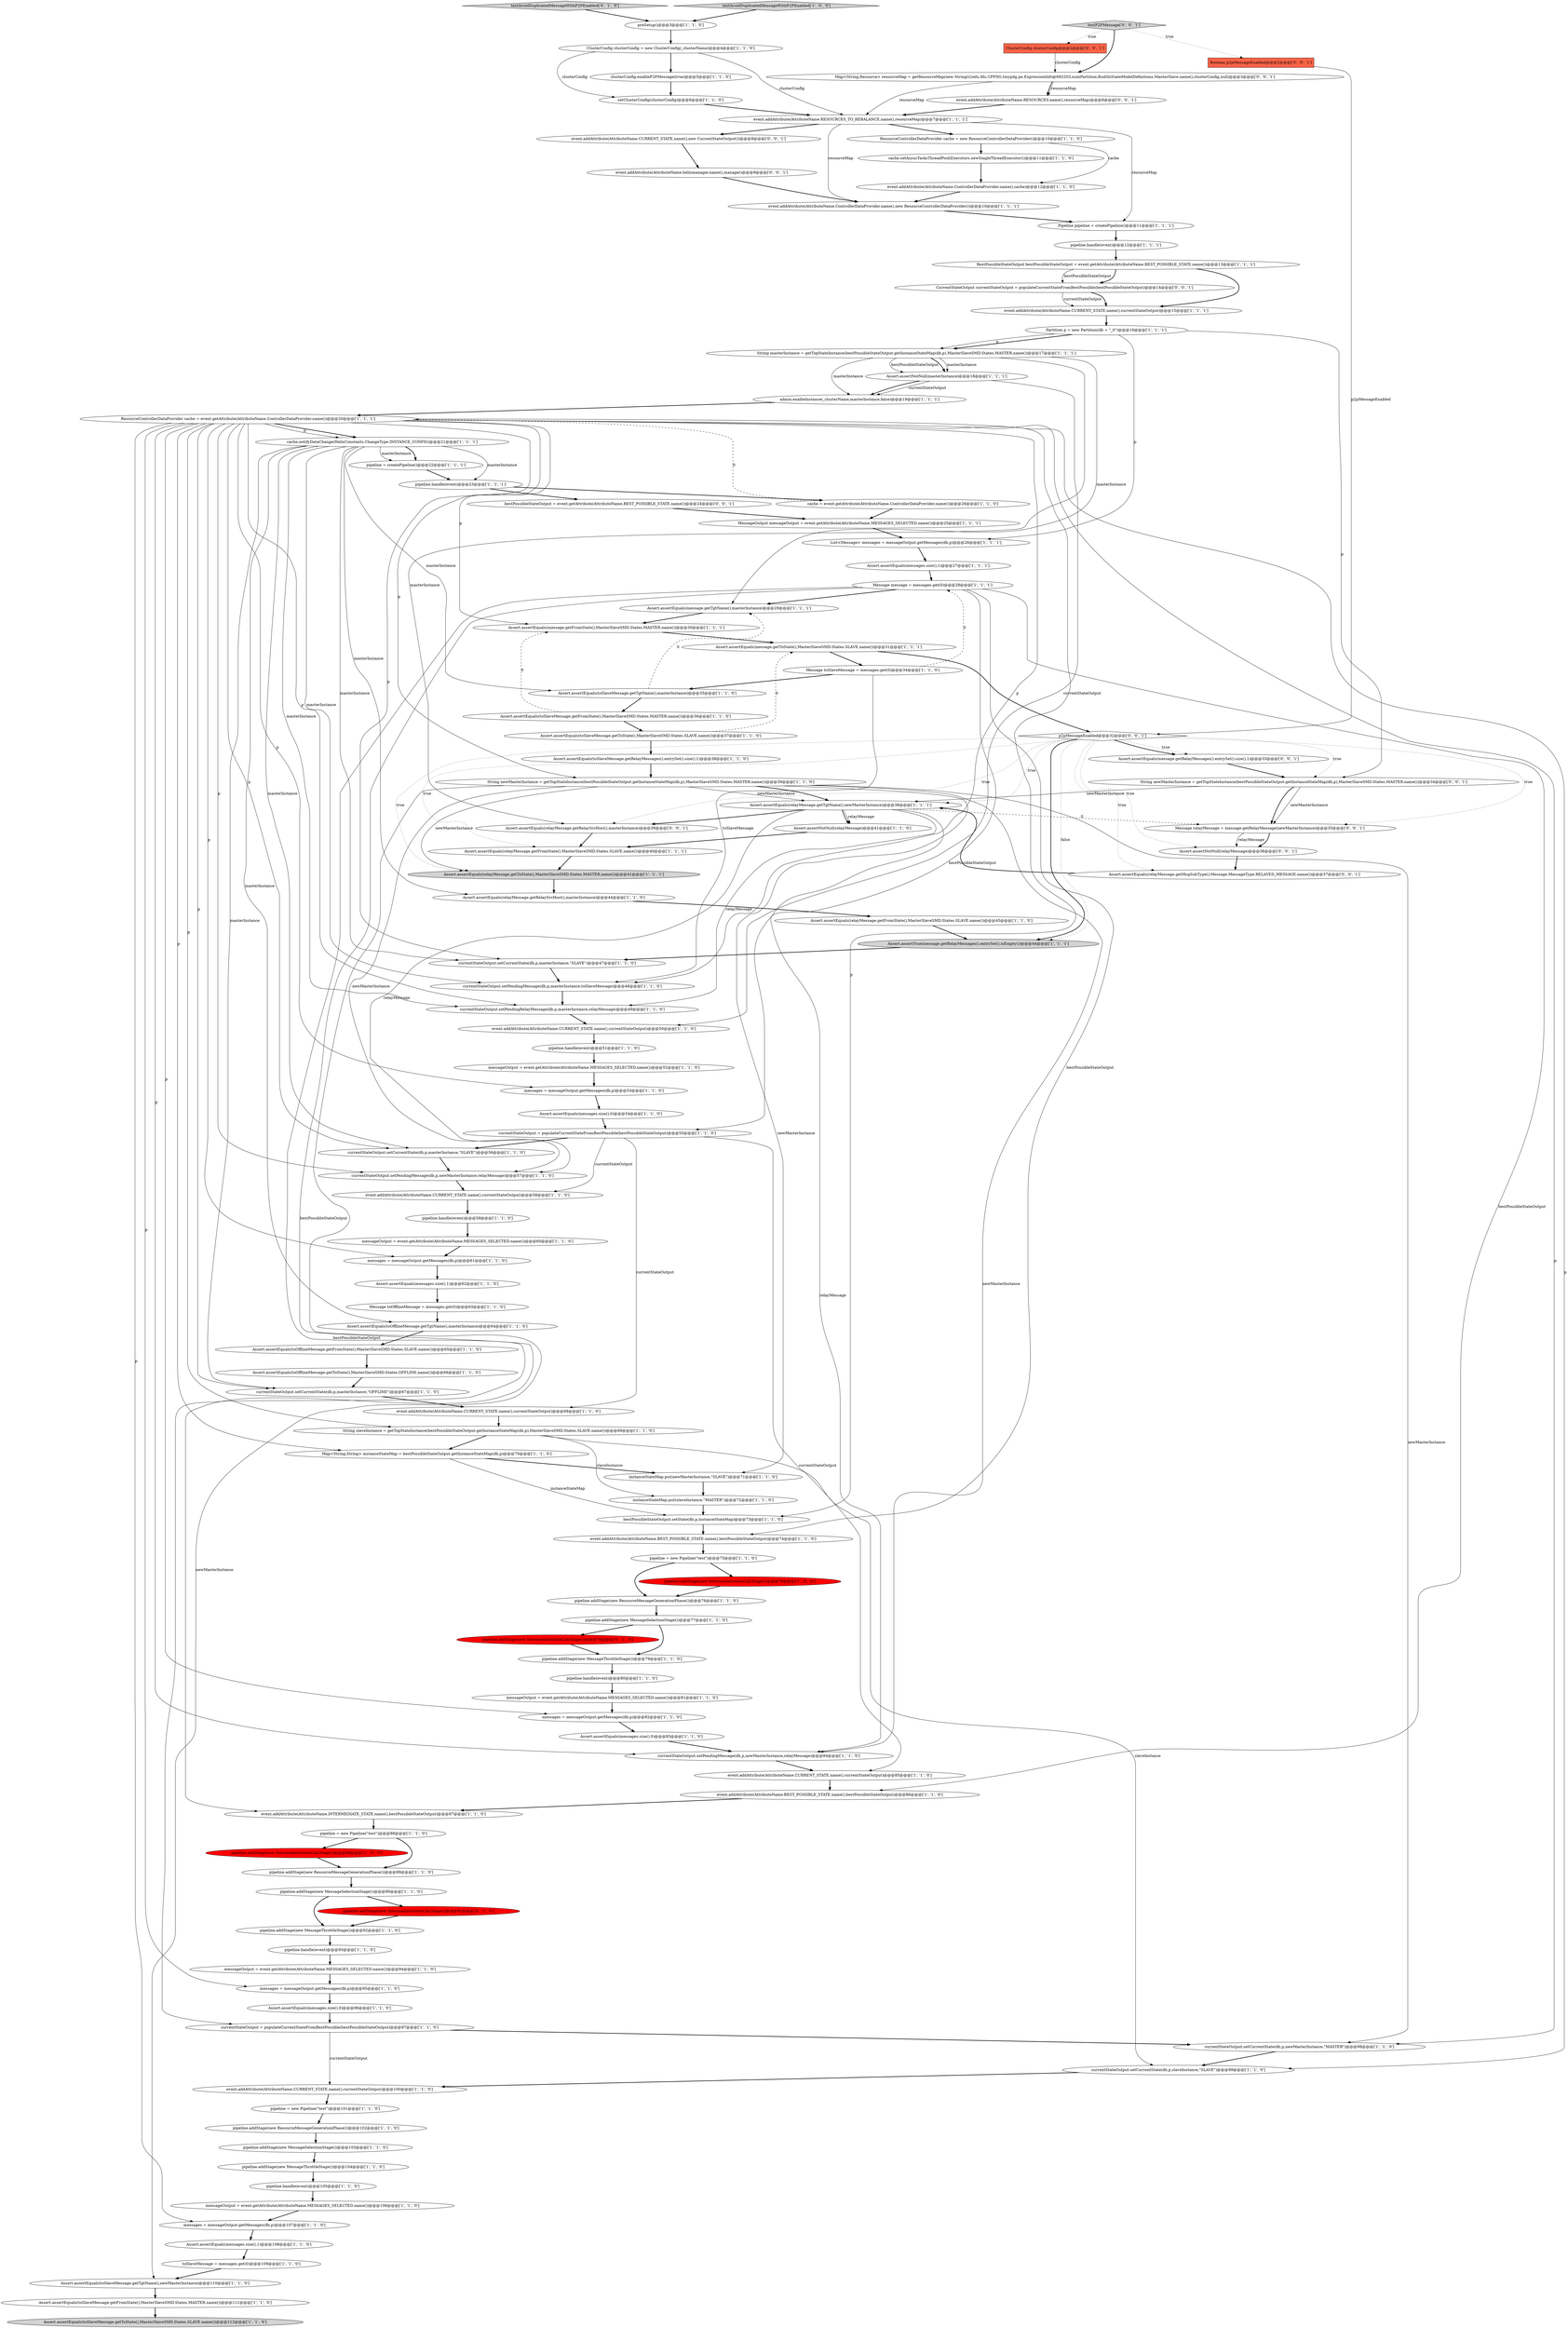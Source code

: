 digraph {
96 [style = filled, label = "pipeline.addStage(new MessageThrottleStage())@@@104@@@['1', '1', '0']", fillcolor = white, shape = ellipse image = "AAA0AAABBB1BBB"];
113 [style = filled, label = "Assert.assertEquals(relayMessage.getMsgSubType(),Message.MessageType.RELAYED_MESSAGE.name())@@@37@@@['0', '0', '1']", fillcolor = white, shape = ellipse image = "AAA0AAABBB3BBB"];
78 [style = filled, label = "Assert.assertEquals(toSlaveMessage.getToState(),MasterSlaveSMD.States.SLAVE.name())@@@112@@@['1', '1', '0']", fillcolor = lightgray, shape = ellipse image = "AAA0AAABBB1BBB"];
72 [style = filled, label = "currentStateOutput.setCurrentState(db,p,slaveInstance,\"SLAVE\")@@@99@@@['1', '1', '0']", fillcolor = white, shape = ellipse image = "AAA0AAABBB1BBB"];
91 [style = filled, label = "messages = messageOutput.getMessages(db,p)@@@82@@@['1', '1', '0']", fillcolor = white, shape = ellipse image = "AAA0AAABBB1BBB"];
18 [style = filled, label = "messages = messageOutput.getMessages(db,p)@@@53@@@['1', '1', '0']", fillcolor = white, shape = ellipse image = "AAA0AAABBB1BBB"];
92 [style = filled, label = "pipeline.addStage(new MessageThrottleStage())@@@92@@@['1', '1', '0']", fillcolor = white, shape = ellipse image = "AAA0AAABBB1BBB"];
121 [style = filled, label = "ClusterConfig clusterConfig@@@2@@@['0', '0', '1']", fillcolor = tomato, shape = box image = "AAA0AAABBB3BBB"];
104 [style = filled, label = "pipeline = new Pipeline(\"test\")@@@101@@@['1', '1', '0']", fillcolor = white, shape = ellipse image = "AAA0AAABBB1BBB"];
17 [style = filled, label = "pipeline = createPipeline()@@@22@@@['1', '1', '1']", fillcolor = white, shape = ellipse image = "AAA0AAABBB1BBB"];
25 [style = filled, label = "Assert.assertEquals(toSlaveMessage.getFromState(),MasterSlaveSMD.States.MASTER.name())@@@36@@@['1', '1', '0']", fillcolor = white, shape = ellipse image = "AAA0AAABBB1BBB"];
122 [style = filled, label = "event.addAttribute(AttributeName.RESOURCES.name(),resourceMap)@@@6@@@['0', '0', '1']", fillcolor = white, shape = ellipse image = "AAA0AAABBB3BBB"];
53 [style = filled, label = "pipeline.addStage(new MessageSelectionStage())@@@77@@@['1', '1', '0']", fillcolor = white, shape = ellipse image = "AAA0AAABBB1BBB"];
10 [style = filled, label = "messageOutput = event.getAttribute(AttributeName.MESSAGES_SELECTED.name())@@@52@@@['1', '1', '0']", fillcolor = white, shape = ellipse image = "AAA0AAABBB1BBB"];
126 [style = filled, label = "Assert.assertNotNull(relayMessage)@@@36@@@['0', '0', '1']", fillcolor = white, shape = ellipse image = "AAA0AAABBB3BBB"];
46 [style = filled, label = "Message toSlaveMessage = messages.get(0)@@@34@@@['1', '1', '0']", fillcolor = white, shape = ellipse image = "AAA0AAABBB1BBB"];
79 [style = filled, label = "pipeline.addStage(new IntermediateStateCalcStage())@@@76@@@['1', '0', '0']", fillcolor = red, shape = ellipse image = "AAA1AAABBB1BBB"];
14 [style = filled, label = "currentStateOutput.setCurrentState(db,p,newMasterInstance,\"MASTER\")@@@98@@@['1', '1', '0']", fillcolor = white, shape = ellipse image = "AAA0AAABBB1BBB"];
127 [style = filled, label = "event.addAttribute(AttributeName.CURRENT_STATE.name(),new CurrentStateOutput())@@@8@@@['0', '0', '1']", fillcolor = white, shape = ellipse image = "AAA0AAABBB3BBB"];
31 [style = filled, label = "event.addAttribute(AttributeName.CURRENT_STATE.name(),currentStateOutput)@@@15@@@['1', '1', '1']", fillcolor = white, shape = ellipse image = "AAA0AAABBB1BBB"];
6 [style = filled, label = "currentStateOutput = populateCurrentStateFromBestPossible(bestPossibleStateOutput)@@@97@@@['1', '1', '0']", fillcolor = white, shape = ellipse image = "AAA0AAABBB1BBB"];
37 [style = filled, label = "Assert.assertEquals(message.getTgtName(),masterInstance)@@@29@@@['1', '1', '1']", fillcolor = white, shape = ellipse image = "AAA0AAABBB1BBB"];
58 [style = filled, label = "Pipeline pipeline = createPipeline()@@@11@@@['1', '1', '1']", fillcolor = white, shape = ellipse image = "AAA0AAABBB1BBB"];
82 [style = filled, label = "event.addAttribute(AttributeName.CURRENT_STATE.name(),currentStateOutput)@@@50@@@['1', '1', '0']", fillcolor = white, shape = ellipse image = "AAA0AAABBB1BBB"];
55 [style = filled, label = "Assert.assertEquals(relayMessage.getToState(),MasterSlaveSMD.States.MASTER.name())@@@41@@@['1', '1', '1']", fillcolor = lightgray, shape = ellipse image = "AAA0AAABBB1BBB"];
47 [style = filled, label = "Partition p = new Partition(db + \"_0\")@@@16@@@['1', '1', '1']", fillcolor = white, shape = ellipse image = "AAA0AAABBB1BBB"];
63 [style = filled, label = "currentStateOutput.setCurrentState(db,p,masterInstance,\"SLAVE\")@@@56@@@['1', '1', '0']", fillcolor = white, shape = ellipse image = "AAA0AAABBB1BBB"];
71 [style = filled, label = "String newMasterInstance = getTopStateInstance(bestPossibleStateOutput.getInstanceStateMap(db,p),MasterSlaveSMD.States.MASTER.name())@@@39@@@['1', '1', '0']", fillcolor = white, shape = ellipse image = "AAA0AAABBB1BBB"];
111 [style = filled, label = "testAvoidDuplicatedMessageWithP2PEnabled['0', '1', '0']", fillcolor = lightgray, shape = diamond image = "AAA0AAABBB2BBB"];
50 [style = filled, label = "Assert.assertEquals(toSlaveMessage.getRelayMessages().entrySet().size(),1)@@@38@@@['1', '1', '0']", fillcolor = white, shape = ellipse image = "AAA0AAABBB1BBB"];
88 [style = filled, label = "cache = event.getAttribute(AttributeName.ControllerDataProvider.name())@@@26@@@['1', '1', '0']", fillcolor = white, shape = ellipse image = "AAA0AAABBB1BBB"];
43 [style = filled, label = "currentStateOutput.setPendingMessage(db,p,newMasterInstance,relayMessage)@@@57@@@['1', '1', '0']", fillcolor = white, shape = ellipse image = "AAA0AAABBB1BBB"];
59 [style = filled, label = "pipeline.addStage(new MessageSelectionStage())@@@103@@@['1', '1', '0']", fillcolor = white, shape = ellipse image = "AAA0AAABBB1BBB"];
39 [style = filled, label = "preSetup()@@@3@@@['1', '1', '0']", fillcolor = white, shape = ellipse image = "AAA0AAABBB1BBB"];
89 [style = filled, label = "Assert.assertEquals(relayMessage.getRelaySrcHost(),masterInstance)@@@44@@@['1', '1', '0']", fillcolor = white, shape = ellipse image = "AAA0AAABBB1BBB"];
67 [style = filled, label = "ClusterConfig clusterConfig = new ClusterConfig(_clusterName)@@@4@@@['1', '1', '0']", fillcolor = white, shape = ellipse image = "AAA0AAABBB1BBB"];
120 [style = filled, label = "Boolean p2pMessageEnabled@@@2@@@['0', '0', '1']", fillcolor = tomato, shape = box image = "AAA0AAABBB3BBB"];
65 [style = filled, label = "event.addAttribute(AttributeName.ControllerDataProvider.name(),new ResourceControllerDataProvider())@@@10@@@['1', '1', '1']", fillcolor = white, shape = ellipse image = "AAA0AAABBB1BBB"];
41 [style = filled, label = "testAvoidDuplicatedMessageWithP2PEnabled['1', '0', '0']", fillcolor = lightgray, shape = diamond image = "AAA0AAABBB1BBB"];
8 [style = filled, label = "Assert.assertEquals(toOfflineMessage.getToState(),MasterSlaveSMD.States.OFFLINE.name())@@@66@@@['1', '1', '0']", fillcolor = white, shape = ellipse image = "AAA0AAABBB1BBB"];
112 [style = filled, label = "bestPossibleStateOutput = event.getAttribute(AttributeName.BEST_POSSIBLE_STATE.name())@@@24@@@['0', '0', '1']", fillcolor = white, shape = ellipse image = "AAA0AAABBB3BBB"];
44 [style = filled, label = "Assert.assertEquals(messages.size(),1)@@@62@@@['1', '1', '0']", fillcolor = white, shape = ellipse image = "AAA0AAABBB1BBB"];
93 [style = filled, label = "pipeline.addStage(new MessageThrottleStage())@@@79@@@['1', '1', '0']", fillcolor = white, shape = ellipse image = "AAA0AAABBB1BBB"];
62 [style = filled, label = "pipeline.handle(event)@@@23@@@['1', '1', '1']", fillcolor = white, shape = ellipse image = "AAA0AAABBB1BBB"];
60 [style = filled, label = "pipeline.handle(event)@@@105@@@['1', '1', '0']", fillcolor = white, shape = ellipse image = "AAA0AAABBB1BBB"];
99 [style = filled, label = "Assert.assertNotNull(masterInstance)@@@18@@@['1', '1', '1']", fillcolor = white, shape = ellipse image = "AAA0AAABBB1BBB"];
80 [style = filled, label = "event.addAttribute(AttributeName.CURRENT_STATE.name(),currentStateOutput)@@@100@@@['1', '1', '0']", fillcolor = white, shape = ellipse image = "AAA0AAABBB1BBB"];
115 [style = filled, label = "event.addAttribute(AttributeName.helixmanager.name(),manager)@@@9@@@['0', '0', '1']", fillcolor = white, shape = ellipse image = "AAA0AAABBB3BBB"];
124 [style = filled, label = "CurrentStateOutput currentStateOutput = populateCurrentStateFromBestPossible(bestPossibleStateOutput)@@@14@@@['0', '0', '1']", fillcolor = white, shape = ellipse image = "AAA0AAABBB3BBB"];
0 [style = filled, label = "String slaveInstance = getTopStateInstance(bestPossibleStateOutput.getInstanceStateMap(db,p),MasterSlaveSMD.States.SLAVE.name())@@@69@@@['1', '1', '0']", fillcolor = white, shape = ellipse image = "AAA0AAABBB1BBB"];
1 [style = filled, label = "Assert.assertEquals(relayMessage.getFromState(),MasterSlaveSMD.States.SLAVE.name())@@@45@@@['1', '1', '0']", fillcolor = white, shape = ellipse image = "AAA0AAABBB1BBB"];
66 [style = filled, label = "currentStateOutput.setPendingMessage(db,p,newMasterInstance,relayMessage)@@@84@@@['1', '1', '0']", fillcolor = white, shape = ellipse image = "AAA0AAABBB1BBB"];
98 [style = filled, label = "setClusterConfig(clusterConfig)@@@6@@@['1', '1', '0']", fillcolor = white, shape = ellipse image = "AAA0AAABBB1BBB"];
61 [style = filled, label = "List<Message> messages = messageOutput.getMessages(db,p)@@@26@@@['1', '1', '1']", fillcolor = white, shape = ellipse image = "AAA0AAABBB1BBB"];
15 [style = filled, label = "messages = messageOutput.getMessages(db,p)@@@107@@@['1', '1', '0']", fillcolor = white, shape = ellipse image = "AAA0AAABBB1BBB"];
36 [style = filled, label = "event.addAttribute(AttributeName.RESOURCES_TO_REBALANCE.name(),resourceMap)@@@7@@@['1', '1', '1']", fillcolor = white, shape = ellipse image = "AAA0AAABBB1BBB"];
90 [style = filled, label = "messageOutput = event.getAttribute(AttributeName.MESSAGES_SELECTED.name())@@@81@@@['1', '1', '0']", fillcolor = white, shape = ellipse image = "AAA0AAABBB1BBB"];
45 [style = filled, label = "Assert.assertNotNull(relayMessage)@@@41@@@['1', '1', '0']", fillcolor = white, shape = ellipse image = "AAA0AAABBB1BBB"];
23 [style = filled, label = "pipeline = new Pipeline(\"test\")@@@75@@@['1', '1', '0']", fillcolor = white, shape = ellipse image = "AAA0AAABBB1BBB"];
100 [style = filled, label = "event.addAttribute(AttributeName.CURRENT_STATE.name(),currentStateOutput)@@@85@@@['1', '1', '0']", fillcolor = white, shape = ellipse image = "AAA0AAABBB1BBB"];
33 [style = filled, label = "event.addAttribute(AttributeName.ControllerDataProvider.name(),cache)@@@12@@@['1', '1', '0']", fillcolor = white, shape = ellipse image = "AAA0AAABBB1BBB"];
64 [style = filled, label = "Assert.assertEquals(messages.size(),0)@@@54@@@['1', '1', '0']", fillcolor = white, shape = ellipse image = "AAA0AAABBB1BBB"];
51 [style = filled, label = "Assert.assertEquals(relayMessage.getFromState(),MasterSlaveSMD.States.SLAVE.name())@@@40@@@['1', '1', '1']", fillcolor = white, shape = ellipse image = "AAA0AAABBB1BBB"];
70 [style = filled, label = "ResourceControllerDataProvider cache = event.getAttribute(AttributeName.ControllerDataProvider.name())@@@20@@@['1', '1', '1']", fillcolor = white, shape = ellipse image = "AAA0AAABBB1BBB"];
52 [style = filled, label = "Assert.assertEquals(message.getFromState(),MasterSlaveSMD.States.MASTER.name())@@@30@@@['1', '1', '1']", fillcolor = white, shape = ellipse image = "AAA0AAABBB1BBB"];
57 [style = filled, label = "Assert.assertEquals(messages.size(),1)@@@27@@@['1', '1', '1']", fillcolor = white, shape = ellipse image = "AAA0AAABBB1BBB"];
29 [style = filled, label = "admin.enableInstance(_clusterName,masterInstance,false)@@@19@@@['1', '1', '1']", fillcolor = white, shape = ellipse image = "AAA0AAABBB1BBB"];
117 [style = filled, label = "Assert.assertEquals(message.getRelayMessages().entrySet().size(),1)@@@33@@@['0', '0', '1']", fillcolor = white, shape = ellipse image = "AAA0AAABBB3BBB"];
12 [style = filled, label = "currentStateOutput.setPendingRelayMessage(db,p,masterInstance,relayMessage)@@@49@@@['1', '1', '0']", fillcolor = white, shape = ellipse image = "AAA0AAABBB1BBB"];
26 [style = filled, label = "messageOutput = event.getAttribute(AttributeName.MESSAGES_SELECTED.name())@@@106@@@['1', '1', '0']", fillcolor = white, shape = ellipse image = "AAA0AAABBB1BBB"];
2 [style = filled, label = "currentStateOutput.setCurrentState(db,p,masterInstance,\"OFFLINE\")@@@67@@@['1', '1', '0']", fillcolor = white, shape = ellipse image = "AAA0AAABBB1BBB"];
101 [style = filled, label = "Assert.assertEquals(messages.size(),0)@@@83@@@['1', '1', '0']", fillcolor = white, shape = ellipse image = "AAA0AAABBB1BBB"];
77 [style = filled, label = "pipeline.addStage(new ResourceMessageGenerationPhase())@@@76@@@['1', '1', '0']", fillcolor = white, shape = ellipse image = "AAA0AAABBB1BBB"];
107 [style = filled, label = "pipeline.handle(event)@@@12@@@['1', '1', '1']", fillcolor = white, shape = ellipse image = "AAA0AAABBB1BBB"];
76 [style = filled, label = "pipeline.addStage(new IntermediateStateCalcStage())@@@89@@@['1', '0', '0']", fillcolor = red, shape = ellipse image = "AAA1AAABBB1BBB"];
54 [style = filled, label = "Assert.assertEquals(toOfflineMessage.getTgtName(),masterInstance)@@@64@@@['1', '1', '0']", fillcolor = white, shape = ellipse image = "AAA0AAABBB1BBB"];
24 [style = filled, label = "clusterConfig.enableP2PMessage(true)@@@5@@@['1', '1', '0']", fillcolor = white, shape = ellipse image = "AAA0AAABBB1BBB"];
3 [style = filled, label = "MessageOutput messageOutput = event.getAttribute(AttributeName.MESSAGES_SELECTED.name())@@@25@@@['1', '1', '1']", fillcolor = white, shape = ellipse image = "AAA0AAABBB1BBB"];
11 [style = filled, label = "Assert.assertEquals(toSlaveMessage.getToState(),MasterSlaveSMD.States.SLAVE.name())@@@37@@@['1', '1', '0']", fillcolor = white, shape = ellipse image = "AAA0AAABBB1BBB"];
40 [style = filled, label = "pipeline.addStage(new MessageSelectionStage())@@@90@@@['1', '1', '0']", fillcolor = white, shape = ellipse image = "AAA0AAABBB1BBB"];
5 [style = filled, label = "messages = messageOutput.getMessages(db,p)@@@95@@@['1', '1', '0']", fillcolor = white, shape = ellipse image = "AAA0AAABBB1BBB"];
42 [style = filled, label = "Message message = messages.get(0)@@@28@@@['1', '1', '1']", fillcolor = white, shape = ellipse image = "AAA0AAABBB1BBB"];
109 [style = filled, label = "pipeline.addStage(new IntermediateStateCalcStage())@@@91@@@['0', '1', '0']", fillcolor = red, shape = ellipse image = "AAA1AAABBB2BBB"];
38 [style = filled, label = "instanceStateMap.put(slaveInstance,\"MASTER\")@@@72@@@['1', '1', '0']", fillcolor = white, shape = ellipse image = "AAA0AAABBB1BBB"];
4 [style = filled, label = "ResourceControllerDataProvider cache = new ResourceControllerDataProvider()@@@10@@@['1', '1', '0']", fillcolor = white, shape = ellipse image = "AAA0AAABBB1BBB"];
49 [style = filled, label = "messageOutput = event.getAttribute(AttributeName.MESSAGES_SELECTED.name())@@@94@@@['1', '1', '0']", fillcolor = white, shape = ellipse image = "AAA0AAABBB1BBB"];
116 [style = filled, label = "p2pMessageEnabled@@@32@@@['0', '0', '1']", fillcolor = white, shape = diamond image = "AAA0AAABBB3BBB"];
30 [style = filled, label = "Assert.assertEquals(message.getToState(),MasterSlaveSMD.States.SLAVE.name())@@@31@@@['1', '1', '1']", fillcolor = white, shape = ellipse image = "AAA0AAABBB1BBB"];
19 [style = filled, label = "messages = messageOutput.getMessages(db,p)@@@61@@@['1', '1', '0']", fillcolor = white, shape = ellipse image = "AAA0AAABBB1BBB"];
68 [style = filled, label = "Assert.assertEquals(relayMessage.getTgtName(),newMasterInstance)@@@38@@@['1', '1', '1']", fillcolor = white, shape = ellipse image = "AAA0AAABBB1BBB"];
108 [style = filled, label = "Assert.assertEquals(toSlaveMessage.getTgtName(),newMasterInstance)@@@110@@@['1', '1', '0']", fillcolor = white, shape = ellipse image = "AAA0AAABBB1BBB"];
125 [style = filled, label = "String newMasterInstance = getTopStateInstance(bestPossibleStateOutput.getInstanceStateMap(db,p),MasterSlaveSMD.States.MASTER.name())@@@34@@@['0', '0', '1']", fillcolor = white, shape = ellipse image = "AAA0AAABBB3BBB"];
48 [style = filled, label = "event.addAttribute(AttributeName.INTERMEDIATE_STATE.name(),bestPossibleStateOutput)@@@87@@@['1', '1', '0']", fillcolor = white, shape = ellipse image = "AAA0AAABBB1BBB"];
119 [style = filled, label = "Assert.assertEquals(relayMessage.getRelaySrcHost(),masterInstance)@@@39@@@['0', '0', '1']", fillcolor = white, shape = ellipse image = "AAA0AAABBB3BBB"];
27 [style = filled, label = "toSlaveMessage = messages.get(0)@@@109@@@['1', '1', '0']", fillcolor = white, shape = ellipse image = "AAA0AAABBB1BBB"];
69 [style = filled, label = "Assert.assertEquals(messages.size(),1)@@@108@@@['1', '1', '0']", fillcolor = white, shape = ellipse image = "AAA0AAABBB1BBB"];
28 [style = filled, label = "messageOutput = event.getAttribute(AttributeName.MESSAGES_SELECTED.name())@@@60@@@['1', '1', '0']", fillcolor = white, shape = ellipse image = "AAA0AAABBB1BBB"];
114 [style = filled, label = "Message relayMessage = message.getRelayMessage(newMasterInstance)@@@35@@@['0', '0', '1']", fillcolor = white, shape = ellipse image = "AAA0AAABBB3BBB"];
22 [style = filled, label = "currentStateOutput = populateCurrentStateFromBestPossible(bestPossibleStateOutput)@@@55@@@['1', '1', '0']", fillcolor = white, shape = ellipse image = "AAA0AAABBB1BBB"];
20 [style = filled, label = "event.addAttribute(AttributeName.CURRENT_STATE.name(),currentStateOutput)@@@68@@@['1', '1', '0']", fillcolor = white, shape = ellipse image = "AAA0AAABBB1BBB"];
13 [style = filled, label = "pipeline.addStage(new ResourceMessageGenerationPhase())@@@102@@@['1', '1', '0']", fillcolor = white, shape = ellipse image = "AAA0AAABBB1BBB"];
75 [style = filled, label = "Message toOfflineMessage = messages.get(0)@@@63@@@['1', '1', '0']", fillcolor = white, shape = ellipse image = "AAA0AAABBB1BBB"];
34 [style = filled, label = "BestPossibleStateOutput bestPossibleStateOutput = event.getAttribute(AttributeName.BEST_POSSIBLE_STATE.name())@@@13@@@['1', '1', '1']", fillcolor = white, shape = ellipse image = "AAA0AAABBB1BBB"];
21 [style = filled, label = "pipeline = new Pipeline(\"test\")@@@88@@@['1', '1', '0']", fillcolor = white, shape = ellipse image = "AAA0AAABBB1BBB"];
103 [style = filled, label = "Assert.assertEquals(messages.size(),0)@@@96@@@['1', '1', '0']", fillcolor = white, shape = ellipse image = "AAA0AAABBB1BBB"];
83 [style = filled, label = "cache.notifyDataChange(HelixConstants.ChangeType.INSTANCE_CONFIG)@@@21@@@['1', '1', '1']", fillcolor = white, shape = ellipse image = "AAA0AAABBB1BBB"];
94 [style = filled, label = "currentStateOutput.setPendingMessage(db,p,masterInstance,toSlaveMessage)@@@48@@@['1', '1', '0']", fillcolor = white, shape = ellipse image = "AAA0AAABBB1BBB"];
85 [style = filled, label = "instanceStateMap.put(newMasterInstance,\"SLAVE\")@@@71@@@['1', '1', '0']", fillcolor = white, shape = ellipse image = "AAA0AAABBB1BBB"];
86 [style = filled, label = "Assert.assertEquals(toOfflineMessage.getFromState(),MasterSlaveSMD.States.SLAVE.name())@@@65@@@['1', '1', '0']", fillcolor = white, shape = ellipse image = "AAA0AAABBB1BBB"];
110 [style = filled, label = "pipeline.addStage(new IntermediateStateCalcStage())@@@78@@@['0', '1', '0']", fillcolor = red, shape = ellipse image = "AAA1AAABBB2BBB"];
87 [style = filled, label = "pipeline.handle(event)@@@80@@@['1', '1', '0']", fillcolor = white, shape = ellipse image = "AAA0AAABBB1BBB"];
35 [style = filled, label = "Assert.assertTrue(message.getRelayMessages().entrySet().isEmpty())@@@44@@@['1', '1', '1']", fillcolor = lightgray, shape = ellipse image = "AAA0AAABBB1BBB"];
102 [style = filled, label = "pipeline.handle(event)@@@93@@@['1', '1', '0']", fillcolor = white, shape = ellipse image = "AAA0AAABBB1BBB"];
81 [style = filled, label = "event.addAttribute(AttributeName.BEST_POSSIBLE_STATE.name(),bestPossibleStateOutput)@@@86@@@['1', '1', '0']", fillcolor = white, shape = ellipse image = "AAA0AAABBB1BBB"];
95 [style = filled, label = "Assert.assertEquals(toSlaveMessage.getFromState(),MasterSlaveSMD.States.MASTER.name())@@@111@@@['1', '1', '0']", fillcolor = white, shape = ellipse image = "AAA0AAABBB1BBB"];
7 [style = filled, label = "String masterInstance = getTopStateInstance(bestPossibleStateOutput.getInstanceStateMap(db,p),MasterSlaveSMD.States.MASTER.name())@@@17@@@['1', '1', '1']", fillcolor = white, shape = ellipse image = "AAA0AAABBB1BBB"];
74 [style = filled, label = "pipeline.handle(event)@@@59@@@['1', '1', '0']", fillcolor = white, shape = ellipse image = "AAA0AAABBB1BBB"];
73 [style = filled, label = "Assert.assertEquals(toSlaveMessage.getTgtName(),masterInstance)@@@35@@@['1', '1', '0']", fillcolor = white, shape = ellipse image = "AAA0AAABBB1BBB"];
105 [style = filled, label = "Map<String,String> instanceStateMap = bestPossibleStateOutput.getInstanceStateMap(db,p)@@@70@@@['1', '1', '0']", fillcolor = white, shape = ellipse image = "AAA0AAABBB1BBB"];
123 [style = filled, label = "testP2PMessage['0', '0', '1']", fillcolor = lightgray, shape = diamond image = "AAA0AAABBB3BBB"];
16 [style = filled, label = "event.addAttribute(AttributeName.BEST_POSSIBLE_STATE.name(),bestPossibleStateOutput)@@@74@@@['1', '1', '0']", fillcolor = white, shape = ellipse image = "AAA0AAABBB1BBB"];
118 [style = filled, label = "Map<String,Resource> resourceMap = getResourceMap(new String((((edu.fdu.CPPDG.tinypdg.pe.ExpressionInfo@692203,numPartition,BuiltInStateModelDefinitions.MasterSlave.name(),clusterConfig,null)@@@3@@@['0', '0', '1']", fillcolor = white, shape = ellipse image = "AAA0AAABBB3BBB"];
84 [style = filled, label = "currentStateOutput.setCurrentState(db,p,masterInstance,\"SLAVE\")@@@47@@@['1', '1', '0']", fillcolor = white, shape = ellipse image = "AAA0AAABBB1BBB"];
9 [style = filled, label = "bestPossibleStateOutput.setState(db,p,instanceStateMap)@@@73@@@['1', '1', '0']", fillcolor = white, shape = ellipse image = "AAA0AAABBB1BBB"];
97 [style = filled, label = "cache.setAsyncTasksThreadPool(Executors.newSingleThreadExecutor())@@@11@@@['1', '1', '0']", fillcolor = white, shape = ellipse image = "AAA0AAABBB1BBB"];
106 [style = filled, label = "pipeline.addStage(new ResourceMessageGenerationPhase())@@@89@@@['1', '1', '0']", fillcolor = white, shape = ellipse image = "AAA0AAABBB1BBB"];
56 [style = filled, label = "event.addAttribute(AttributeName.CURRENT_STATE.name(),currentStateOutput)@@@58@@@['1', '1', '0']", fillcolor = white, shape = ellipse image = "AAA0AAABBB1BBB"];
32 [style = filled, label = "pipeline.handle(event)@@@51@@@['1', '1', '0']", fillcolor = white, shape = ellipse image = "AAA0AAABBB1BBB"];
118->122 [style = bold, label=""];
18->64 [style = bold, label=""];
105->85 [style = bold, label=""];
30->116 [style = bold, label=""];
47->7 [style = bold, label=""];
116->125 [style = dotted, label="true"];
7->99 [style = solid, label="masterInstance"];
20->0 [style = bold, label=""];
7->29 [style = solid, label="masterInstance"];
22->56 [style = solid, label="currentStateOutput"];
70->105 [style = solid, label="p"];
109->92 [style = bold, label=""];
61->57 [style = bold, label=""];
7->99 [style = solid, label="bestPossibleStateOutput"];
95->78 [style = bold, label=""];
70->14 [style = solid, label="p"];
34->124 [style = bold, label=""];
71->108 [style = solid, label="newMasterInstance"];
68->12 [style = solid, label="relayMessage"];
9->16 [style = bold, label=""];
83->62 [style = solid, label="masterInstance"];
68->114 [style = dashed, label="0"];
23->77 [style = bold, label=""];
19->44 [style = bold, label=""];
55->89 [style = bold, label=""];
88->3 [style = bold, label=""];
72->80 [style = bold, label=""];
40->109 [style = bold, label=""];
13->59 [style = bold, label=""];
70->72 [style = solid, label="p"];
53->110 [style = bold, label=""];
99->29 [style = solid, label="currentStateOutput"];
62->112 [style = bold, label=""];
39->67 [style = bold, label=""];
30->46 [style = bold, label=""];
92->102 [style = bold, label=""];
126->113 [style = bold, label=""];
21->76 [style = bold, label=""];
70->43 [style = solid, label="p"];
26->15 [style = bold, label=""];
22->63 [style = bold, label=""];
48->21 [style = bold, label=""];
71->68 [style = solid, label="newMasterInstance"];
82->32 [style = bold, label=""];
116->114 [style = dotted, label="true"];
98->36 [style = bold, label=""];
24->98 [style = bold, label=""];
68->119 [style = bold, label=""];
116->126 [style = dotted, label="true"];
124->31 [style = bold, label=""];
125->68 [style = solid, label="newMasterInstance"];
53->93 [style = bold, label=""];
70->15 [style = solid, label="p"];
89->1 [style = bold, label=""];
83->89 [style = solid, label="masterInstance"];
113->68 [style = bold, label=""];
124->31 [style = solid, label="currentStateOutput"];
70->83 [style = bold, label=""];
63->43 [style = bold, label=""];
70->83 [style = solid, label="p"];
99->29 [style = bold, label=""];
83->17 [style = bold, label=""];
25->52 [style = dashed, label="0"];
2->20 [style = bold, label=""];
73->37 [style = dashed, label="0"];
47->7 [style = solid, label="p"];
70->52 [style = solid, label="p"];
116->117 [style = dotted, label="true"];
81->48 [style = bold, label=""];
70->9 [style = solid, label="p"];
110->93 [style = bold, label=""];
0->72 [style = solid, label="slaveInstance"];
116->68 [style = dotted, label="true"];
36->4 [style = bold, label=""];
64->22 [style = bold, label=""];
47->125 [style = solid, label="p"];
36->65 [style = solid, label="resourceMap"];
34->31 [style = bold, label=""];
1->35 [style = bold, label=""];
83->73 [style = solid, label="masterInstance"];
101->66 [style = bold, label=""];
102->49 [style = bold, label=""];
67->36 [style = solid, label="clusterConfig"];
3->61 [style = bold, label=""];
70->63 [style = solid, label="p"];
32->10 [style = bold, label=""];
123->118 [style = bold, label=""];
46->94 [style = solid, label="toSlaveMessage"];
120->116 [style = solid, label="p2pMessageEnabled"];
91->101 [style = bold, label=""];
22->20 [style = solid, label="currentStateOutput"];
12->82 [style = bold, label=""];
122->36 [style = bold, label=""];
94->12 [style = bold, label=""];
71->68 [style = bold, label=""];
83->94 [style = solid, label="masterInstance"];
123->121 [style = dotted, label="true"];
40->92 [style = bold, label=""];
5->103 [style = bold, label=""];
17->62 [style = bold, label=""];
70->5 [style = solid, label="p"];
28->19 [style = bold, label=""];
68->45 [style = bold, label=""];
22->100 [style = solid, label="currentStateOutput"];
47->61 [style = solid, label="p"];
36->58 [style = solid, label="resourceMap"];
71->55 [style = solid, label="newMasterInstance"];
121->118 [style = solid, label="clusterConfig"];
83->84 [style = solid, label="masterInstance"];
31->47 [style = bold, label=""];
70->0 [style = solid, label="p"];
70->84 [style = solid, label="p"];
33->65 [style = bold, label=""];
49->5 [style = bold, label=""];
68->45 [style = solid, label="relayMessage"];
99->82 [style = solid, label="currentStateOutput"];
71->43 [style = solid, label="newMasterInstance"];
90->91 [style = bold, label=""];
4->97 [style = bold, label=""];
85->38 [style = bold, label=""];
114->126 [style = bold, label=""];
71->66 [style = solid, label="newMasterInstance"];
34->124 [style = solid, label="bestPossibleStateOutput"];
7->37 [style = solid, label="masterInstance"];
10->18 [style = bold, label=""];
116->51 [style = dotted, label="true"];
42->37 [style = bold, label=""];
88->70 [style = dashed, label="0"];
112->3 [style = bold, label=""];
7->99 [style = bold, label=""];
45->51 [style = bold, label=""];
42->6 [style = solid, label="bestPossibleStateOutput"];
70->12 [style = solid, label="p"];
38->9 [style = bold, label=""];
70->18 [style = solid, label="p"];
87->90 [style = bold, label=""];
83->2 [style = solid, label="masterInstance"];
16->23 [style = bold, label=""];
83->63 [style = solid, label="masterInstance"];
52->30 [style = bold, label=""];
77->53 [style = bold, label=""];
127->115 [style = bold, label=""];
100->81 [style = bold, label=""];
70->66 [style = solid, label="p"];
23->79 [style = bold, label=""];
44->75 [style = bold, label=""];
8->2 [style = bold, label=""];
108->95 [style = bold, label=""];
116->113 [style = dotted, label="true"];
69->27 [style = bold, label=""];
111->39 [style = bold, label=""];
70->19 [style = solid, label="p"];
73->25 [style = bold, label=""];
11->50 [style = bold, label=""];
56->74 [style = bold, label=""];
80->104 [style = bold, label=""];
106->40 [style = bold, label=""];
37->52 [style = bold, label=""];
125->114 [style = bold, label=""];
103->6 [style = bold, label=""];
123->120 [style = dotted, label="true"];
104->13 [style = bold, label=""];
50->71 [style = bold, label=""];
36->127 [style = bold, label=""];
74->28 [style = bold, label=""];
75->54 [style = bold, label=""];
114->126 [style = solid, label="relayMessage"];
125->114 [style = solid, label="newMasterInstance"];
46->73 [style = bold, label=""];
68->66 [style = solid, label="relayMessage"];
83->12 [style = solid, label="masterInstance"];
84->94 [style = bold, label=""];
118->122 [style = solid, label="resourceMap"];
57->42 [style = bold, label=""];
70->91 [style = solid, label="p"];
4->33 [style = solid, label="cache"];
105->9 [style = solid, label="instanceStateMap"];
71->14 [style = solid, label="newMasterInstance"];
116->55 [style = dotted, label="true"];
54->86 [style = bold, label=""];
27->108 [style = bold, label=""];
115->65 [style = bold, label=""];
6->80 [style = solid, label="currentStateOutput"];
15->69 [style = bold, label=""];
35->84 [style = bold, label=""];
60->26 [style = bold, label=""];
0->105 [style = bold, label=""];
66->100 [style = bold, label=""];
42->81 [style = solid, label="bestPossibleStateOutput"];
97->33 [style = bold, label=""];
62->88 [style = bold, label=""];
117->125 [style = bold, label=""];
116->117 [style = bold, label=""];
86->8 [style = bold, label=""];
67->98 [style = solid, label="clusterConfig"];
59->96 [style = bold, label=""];
118->36 [style = solid, label="resourceMap"];
46->42 [style = dashed, label="0"];
21->106 [style = bold, label=""];
42->48 [style = solid, label="bestPossibleStateOutput"];
93->87 [style = bold, label=""];
71->85 [style = solid, label="newMasterInstance"];
79->77 [style = bold, label=""];
76->106 [style = bold, label=""];
6->14 [style = bold, label=""];
14->72 [style = bold, label=""];
68->43 [style = solid, label="relayMessage"];
65->58 [style = bold, label=""];
116->119 [style = dotted, label="true"];
96->60 [style = bold, label=""];
58->107 [style = bold, label=""];
51->55 [style = bold, label=""];
25->11 [style = bold, label=""];
70->71 [style = solid, label="p"];
116->35 [style = bold, label=""];
70->2 [style = solid, label="p"];
0->38 [style = solid, label="slaveInstance"];
70->94 [style = solid, label="p"];
42->16 [style = solid, label="bestPossibleStateOutput"];
67->24 [style = bold, label=""];
119->51 [style = bold, label=""];
116->35 [style = dotted, label="false"];
83->54 [style = solid, label="masterInstance"];
41->39 [style = bold, label=""];
11->30 [style = dashed, label="0"];
29->70 [style = bold, label=""];
107->34 [style = bold, label=""];
43->56 [style = bold, label=""];
83->17 [style = solid, label="masterInstance"];
7->119 [style = solid, label="masterInstance"];
42->22 [style = solid, label="bestPossibleStateOutput"];
}
